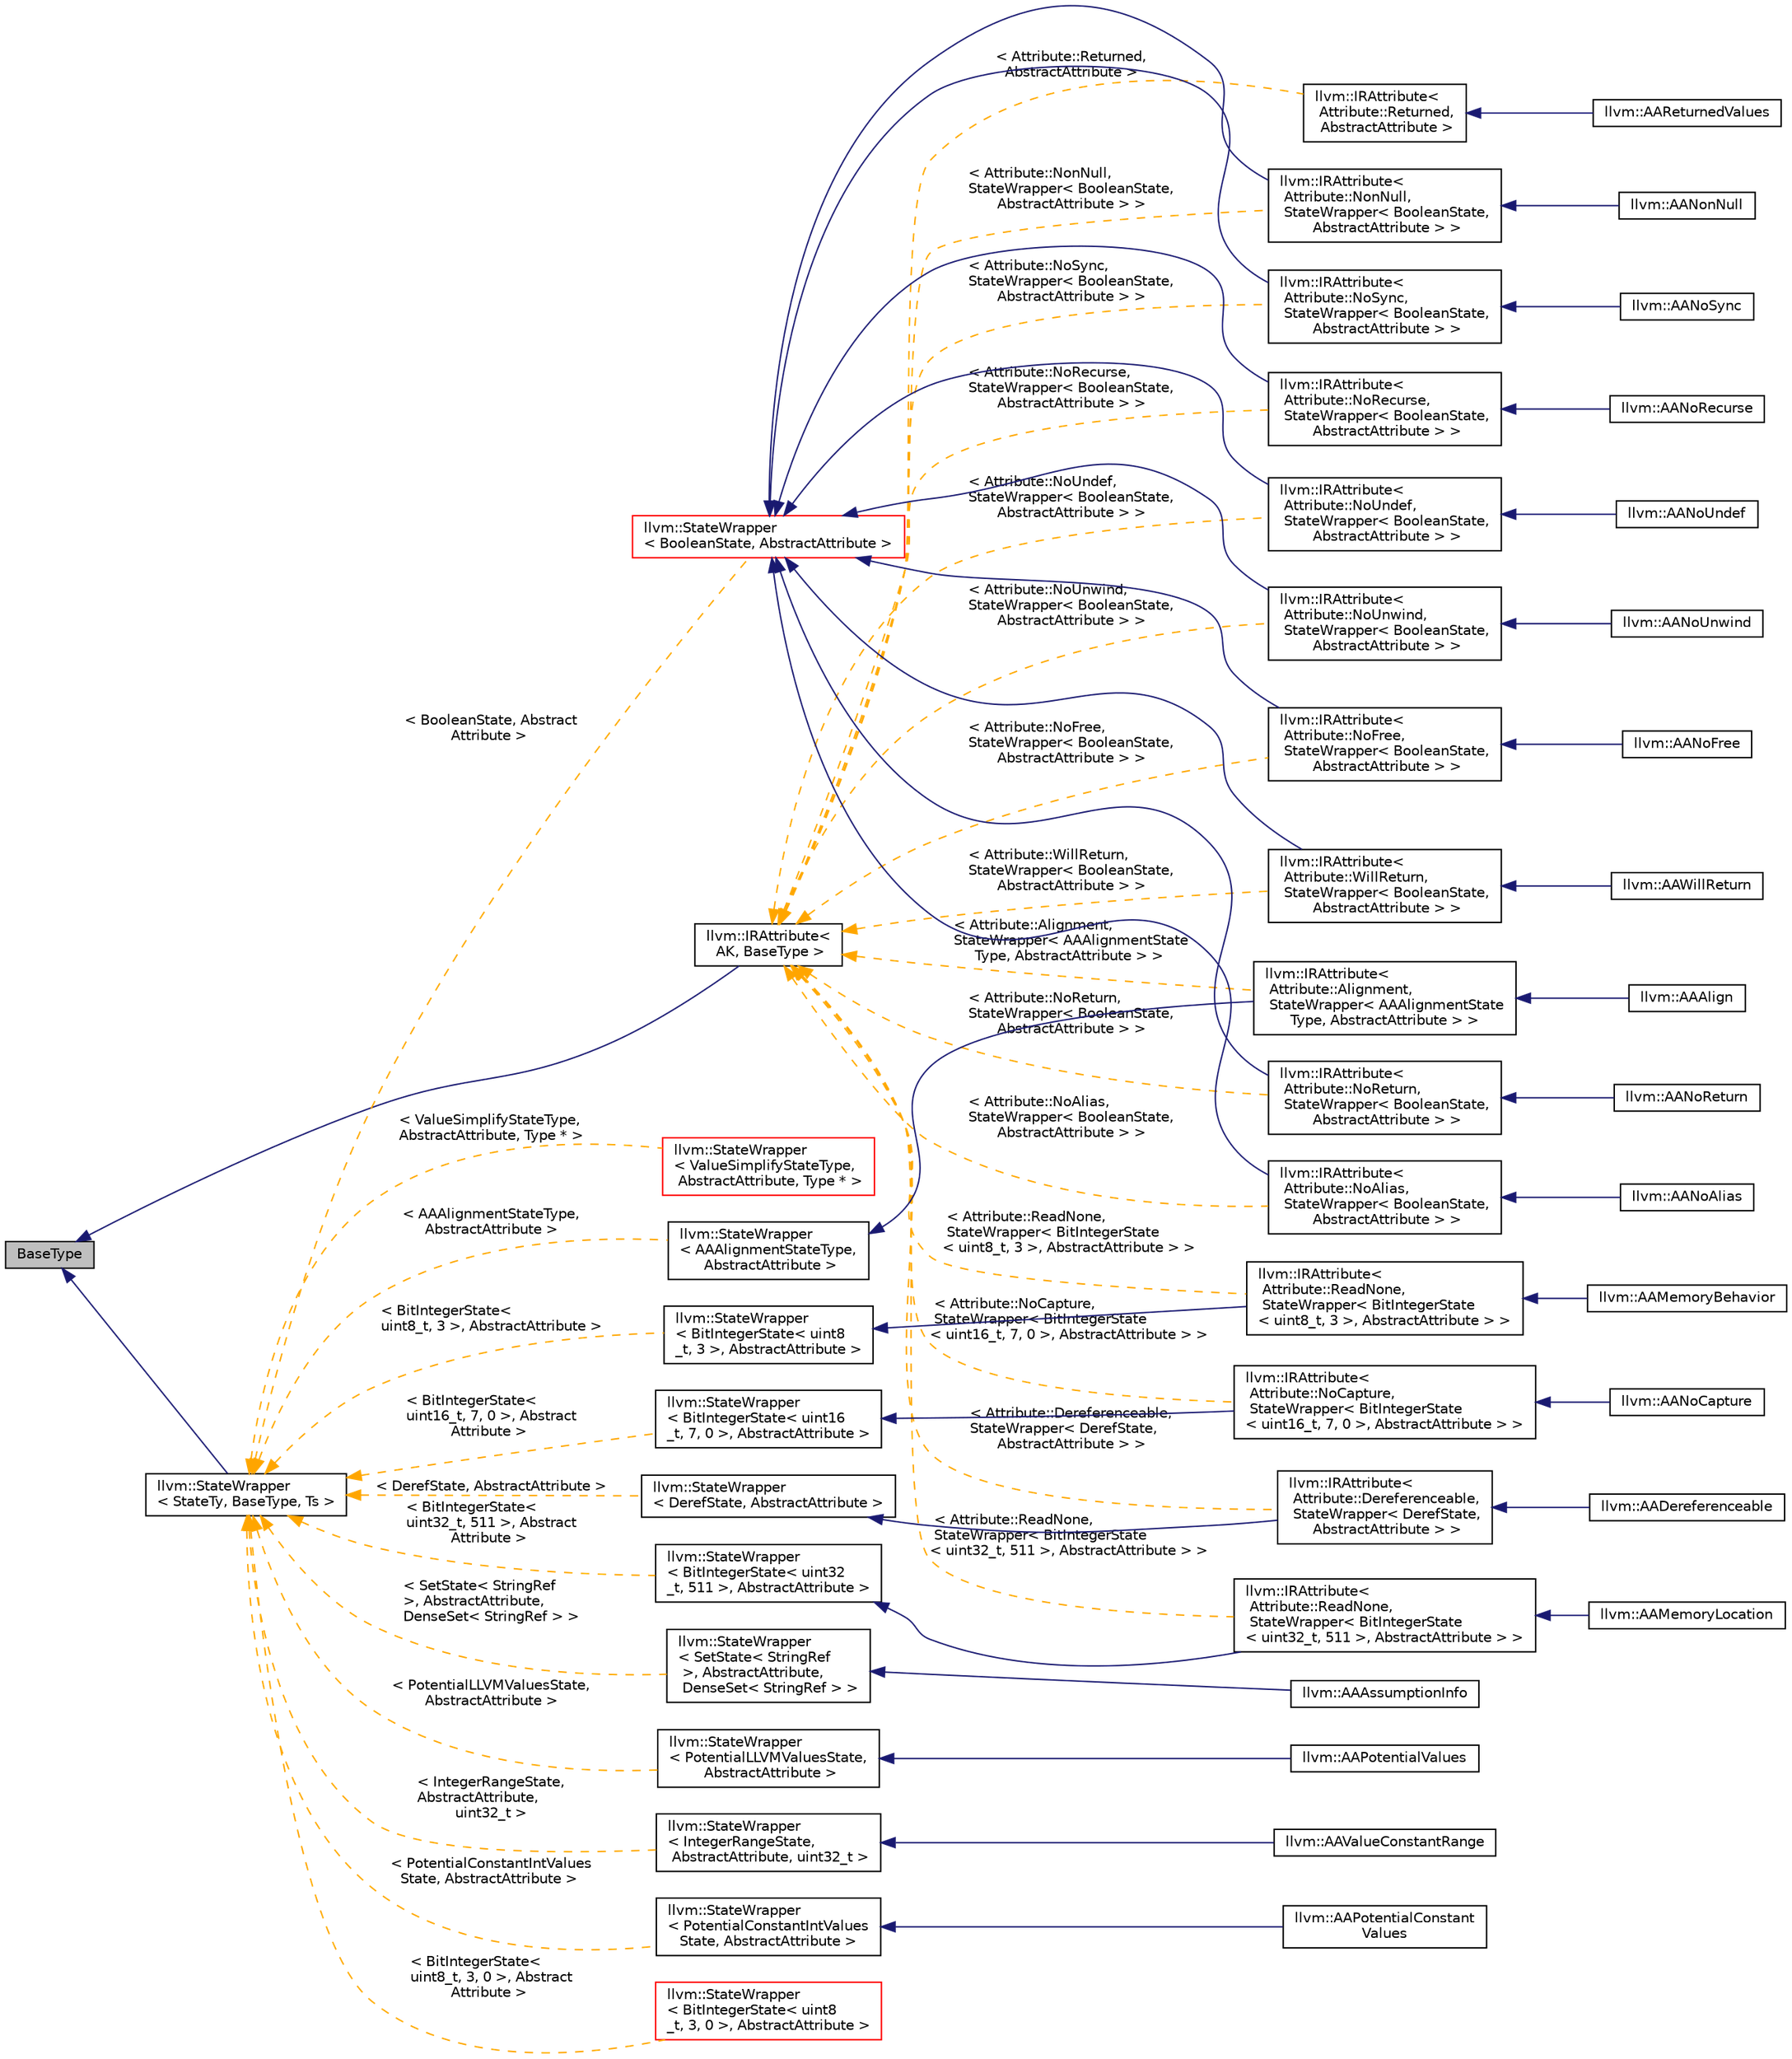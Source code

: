 digraph "BaseType"
{
 // LATEX_PDF_SIZE
  bgcolor="transparent";
  edge [fontname="Helvetica",fontsize="10",labelfontname="Helvetica",labelfontsize="10"];
  node [fontname="Helvetica",fontsize="10",shape=record];
  rankdir="LR";
  Node1 [label="BaseType",height=0.2,width=0.4,color="black", fillcolor="grey75", style="filled", fontcolor="black",tooltip=" "];
  Node1 -> Node2 [dir="back",color="midnightblue",fontsize="10",style="solid",fontname="Helvetica"];
  Node2 [label="llvm::IRAttribute\<\l AK, BaseType \>",height=0.2,width=0.4,color="black",URL="$structllvm_1_1IRAttribute.html",tooltip="Helper class that provides common functionality to manifest IR attributes."];
  Node2 -> Node3 [dir="back",color="orange",fontsize="10",style="dashed",label=" \< Attribute::NonNull,\l StateWrapper\< BooleanState,\l AbstractAttribute \> \>" ,fontname="Helvetica"];
  Node3 [label="llvm::IRAttribute\<\l Attribute::NonNull,\l StateWrapper\< BooleanState,\l AbstractAttribute \> \>",height=0.2,width=0.4,color="black",URL="$structllvm_1_1IRAttribute.html",tooltip=" "];
  Node3 -> Node4 [dir="back",color="midnightblue",fontsize="10",style="solid",fontname="Helvetica"];
  Node4 [label="llvm::AANonNull",height=0.2,width=0.4,color="black",URL="$structllvm_1_1AANonNull.html",tooltip="An abstract interface for all nonnull attributes."];
  Node2 -> Node5 [dir="back",color="orange",fontsize="10",style="dashed",label=" \< Attribute::ReadNone,\l StateWrapper\< BitIntegerState\l\< uint32_t, 511 \>, AbstractAttribute \> \>" ,fontname="Helvetica"];
  Node5 [label="llvm::IRAttribute\<\l Attribute::ReadNone,\l StateWrapper\< BitIntegerState\l\< uint32_t, 511 \>, AbstractAttribute \> \>",height=0.2,width=0.4,color="black",URL="$structllvm_1_1IRAttribute.html",tooltip=" "];
  Node5 -> Node6 [dir="back",color="midnightblue",fontsize="10",style="solid",fontname="Helvetica"];
  Node6 [label="llvm::AAMemoryLocation",height=0.2,width=0.4,color="black",URL="$structllvm_1_1AAMemoryLocation.html",tooltip="An abstract interface for all memory location attributes (readnone/argmemonly/inaccessiblememonly/ina..."];
  Node2 -> Node7 [dir="back",color="orange",fontsize="10",style="dashed",label=" \< Attribute::NoSync,\l StateWrapper\< BooleanState,\l AbstractAttribute \> \>" ,fontname="Helvetica"];
  Node7 [label="llvm::IRAttribute\<\l Attribute::NoSync,\l StateWrapper\< BooleanState,\l AbstractAttribute \> \>",height=0.2,width=0.4,color="black",URL="$structllvm_1_1IRAttribute.html",tooltip=" "];
  Node7 -> Node8 [dir="back",color="midnightblue",fontsize="10",style="solid",fontname="Helvetica"];
  Node8 [label="llvm::AANoSync",height=0.2,width=0.4,color="black",URL="$structllvm_1_1AANoSync.html",tooltip=" "];
  Node2 -> Node9 [dir="back",color="orange",fontsize="10",style="dashed",label=" \< Attribute::NoRecurse,\l StateWrapper\< BooleanState,\l AbstractAttribute \> \>" ,fontname="Helvetica"];
  Node9 [label="llvm::IRAttribute\<\l Attribute::NoRecurse,\l StateWrapper\< BooleanState,\l AbstractAttribute \> \>",height=0.2,width=0.4,color="black",URL="$structllvm_1_1IRAttribute.html",tooltip=" "];
  Node9 -> Node10 [dir="back",color="midnightblue",fontsize="10",style="solid",fontname="Helvetica"];
  Node10 [label="llvm::AANoRecurse",height=0.2,width=0.4,color="black",URL="$structllvm_1_1AANoRecurse.html",tooltip="An abstract attribute for norecurse."];
  Node2 -> Node11 [dir="back",color="orange",fontsize="10",style="dashed",label=" \< Attribute::NoFree,\l StateWrapper\< BooleanState,\l AbstractAttribute \> \>" ,fontname="Helvetica"];
  Node11 [label="llvm::IRAttribute\<\l Attribute::NoFree,\l StateWrapper\< BooleanState,\l AbstractAttribute \> \>",height=0.2,width=0.4,color="black",URL="$structllvm_1_1IRAttribute.html",tooltip=" "];
  Node11 -> Node12 [dir="back",color="midnightblue",fontsize="10",style="solid",fontname="Helvetica"];
  Node12 [label="llvm::AANoFree",height=0.2,width=0.4,color="black",URL="$structllvm_1_1AANoFree.html",tooltip="An AbstractAttribute for nofree."];
  Node2 -> Node13 [dir="back",color="orange",fontsize="10",style="dashed",label=" \< Attribute::Alignment,\l StateWrapper\< AAAlignmentState\lType, AbstractAttribute \> \>" ,fontname="Helvetica"];
  Node13 [label="llvm::IRAttribute\<\l Attribute::Alignment,\l StateWrapper\< AAAlignmentState\lType, AbstractAttribute \> \>",height=0.2,width=0.4,color="black",URL="$structllvm_1_1IRAttribute.html",tooltip=" "];
  Node13 -> Node14 [dir="back",color="midnightblue",fontsize="10",style="solid",fontname="Helvetica"];
  Node14 [label="llvm::AAAlign",height=0.2,width=0.4,color="black",URL="$structllvm_1_1AAAlign.html",tooltip="An abstract interface for all align attributes."];
  Node2 -> Node15 [dir="back",color="orange",fontsize="10",style="dashed",label=" \< Attribute::Dereferenceable,\l StateWrapper\< DerefState,\l AbstractAttribute \> \>" ,fontname="Helvetica"];
  Node15 [label="llvm::IRAttribute\<\l Attribute::Dereferenceable,\l StateWrapper\< DerefState,\l AbstractAttribute \> \>",height=0.2,width=0.4,color="black",URL="$structllvm_1_1IRAttribute.html",tooltip=" "];
  Node15 -> Node16 [dir="back",color="midnightblue",fontsize="10",style="solid",fontname="Helvetica"];
  Node16 [label="llvm::AADereferenceable",height=0.2,width=0.4,color="black",URL="$structllvm_1_1AADereferenceable.html",tooltip="An abstract interface for all dereferenceable attribute."];
  Node2 -> Node17 [dir="back",color="orange",fontsize="10",style="dashed",label=" \< Attribute::ReadNone,\l StateWrapper\< BitIntegerState\l\< uint8_t, 3 \>, AbstractAttribute \> \>" ,fontname="Helvetica"];
  Node17 [label="llvm::IRAttribute\<\l Attribute::ReadNone,\l StateWrapper\< BitIntegerState\l\< uint8_t, 3 \>, AbstractAttribute \> \>",height=0.2,width=0.4,color="black",URL="$structllvm_1_1IRAttribute.html",tooltip=" "];
  Node17 -> Node18 [dir="back",color="midnightblue",fontsize="10",style="solid",fontname="Helvetica"];
  Node18 [label="llvm::AAMemoryBehavior",height=0.2,width=0.4,color="black",URL="$structllvm_1_1AAMemoryBehavior.html",tooltip="An abstract interface for memory access kind related attributes (readnone/readonly/writeonly)."];
  Node2 -> Node19 [dir="back",color="orange",fontsize="10",style="dashed",label=" \< Attribute::NoReturn,\l StateWrapper\< BooleanState,\l AbstractAttribute \> \>" ,fontname="Helvetica"];
  Node19 [label="llvm::IRAttribute\<\l Attribute::NoReturn,\l StateWrapper\< BooleanState,\l AbstractAttribute \> \>",height=0.2,width=0.4,color="black",URL="$structllvm_1_1IRAttribute.html",tooltip=" "];
  Node19 -> Node20 [dir="back",color="midnightblue",fontsize="10",style="solid",fontname="Helvetica"];
  Node20 [label="llvm::AANoReturn",height=0.2,width=0.4,color="black",URL="$structllvm_1_1AANoReturn.html",tooltip="An AbstractAttribute for noreturn."];
  Node2 -> Node21 [dir="back",color="orange",fontsize="10",style="dashed",label=" \< Attribute::NoUndef,\l StateWrapper\< BooleanState,\l AbstractAttribute \> \>" ,fontname="Helvetica"];
  Node21 [label="llvm::IRAttribute\<\l Attribute::NoUndef,\l StateWrapper\< BooleanState,\l AbstractAttribute \> \>",height=0.2,width=0.4,color="black",URL="$structllvm_1_1IRAttribute.html",tooltip=" "];
  Node21 -> Node22 [dir="back",color="midnightblue",fontsize="10",style="solid",fontname="Helvetica"];
  Node22 [label="llvm::AANoUndef",height=0.2,width=0.4,color="black",URL="$structllvm_1_1AANoUndef.html",tooltip="An abstract interface for all noundef attributes."];
  Node2 -> Node23 [dir="back",color="orange",fontsize="10",style="dashed",label=" \< Attribute::NoAlias,\l StateWrapper\< BooleanState,\l AbstractAttribute \> \>" ,fontname="Helvetica"];
  Node23 [label="llvm::IRAttribute\<\l Attribute::NoAlias,\l StateWrapper\< BooleanState,\l AbstractAttribute \> \>",height=0.2,width=0.4,color="black",URL="$structllvm_1_1IRAttribute.html",tooltip=" "];
  Node23 -> Node24 [dir="back",color="midnightblue",fontsize="10",style="solid",fontname="Helvetica"];
  Node24 [label="llvm::AANoAlias",height=0.2,width=0.4,color="black",URL="$structllvm_1_1AANoAlias.html",tooltip="An abstract interface for all noalias attributes."];
  Node2 -> Node25 [dir="back",color="orange",fontsize="10",style="dashed",label=" \< Attribute::WillReturn,\l StateWrapper\< BooleanState,\l AbstractAttribute \> \>" ,fontname="Helvetica"];
  Node25 [label="llvm::IRAttribute\<\l Attribute::WillReturn,\l StateWrapper\< BooleanState,\l AbstractAttribute \> \>",height=0.2,width=0.4,color="black",URL="$structllvm_1_1IRAttribute.html",tooltip=" "];
  Node25 -> Node26 [dir="back",color="midnightblue",fontsize="10",style="solid",fontname="Helvetica"];
  Node26 [label="llvm::AAWillReturn",height=0.2,width=0.4,color="black",URL="$structllvm_1_1AAWillReturn.html",tooltip="An abstract attribute for willreturn."];
  Node2 -> Node27 [dir="back",color="orange",fontsize="10",style="dashed",label=" \< Attribute::NoCapture,\l StateWrapper\< BitIntegerState\l\< uint16_t, 7, 0 \>, AbstractAttribute \> \>" ,fontname="Helvetica"];
  Node27 [label="llvm::IRAttribute\<\l Attribute::NoCapture,\l StateWrapper\< BitIntegerState\l\< uint16_t, 7, 0 \>, AbstractAttribute \> \>",height=0.2,width=0.4,color="black",URL="$structllvm_1_1IRAttribute.html",tooltip=" "];
  Node27 -> Node28 [dir="back",color="midnightblue",fontsize="10",style="solid",fontname="Helvetica"];
  Node28 [label="llvm::AANoCapture",height=0.2,width=0.4,color="black",URL="$structllvm_1_1AANoCapture.html",tooltip="An abstract interface for all nocapture attributes."];
  Node2 -> Node29 [dir="back",color="orange",fontsize="10",style="dashed",label=" \< Attribute::NoUnwind,\l StateWrapper\< BooleanState,\l AbstractAttribute \> \>" ,fontname="Helvetica"];
  Node29 [label="llvm::IRAttribute\<\l Attribute::NoUnwind,\l StateWrapper\< BooleanState,\l AbstractAttribute \> \>",height=0.2,width=0.4,color="black",URL="$structllvm_1_1IRAttribute.html",tooltip=" "];
  Node29 -> Node30 [dir="back",color="midnightblue",fontsize="10",style="solid",fontname="Helvetica"];
  Node30 [label="llvm::AANoUnwind",height=0.2,width=0.4,color="black",URL="$structllvm_1_1AANoUnwind.html",tooltip=" "];
  Node2 -> Node31 [dir="back",color="orange",fontsize="10",style="dashed",label=" \< Attribute::Returned,\l AbstractAttribute \>" ,fontname="Helvetica"];
  Node31 [label="llvm::IRAttribute\<\l Attribute::Returned,\l AbstractAttribute \>",height=0.2,width=0.4,color="black",URL="$structllvm_1_1IRAttribute.html",tooltip=" "];
  Node31 -> Node32 [dir="back",color="midnightblue",fontsize="10",style="solid",fontname="Helvetica"];
  Node32 [label="llvm::AAReturnedValues",height=0.2,width=0.4,color="black",URL="$structllvm_1_1AAReturnedValues.html",tooltip="An abstract attribute for the returned values of a function."];
  Node1 -> Node33 [dir="back",color="midnightblue",fontsize="10",style="solid",fontname="Helvetica"];
  Node33 [label="llvm::StateWrapper\l\< StateTy, BaseType, Ts \>",height=0.2,width=0.4,color="black",URL="$structllvm_1_1StateWrapper.html",tooltip="Helper to tie a abstract state implementation to an abstract attribute."];
  Node33 -> Node34 [dir="back",color="orange",fontsize="10",style="dashed",label=" \< SetState\< StringRef\l \>, AbstractAttribute,\l DenseSet\< StringRef \> \>" ,fontname="Helvetica"];
  Node34 [label="llvm::StateWrapper\l\< SetState\< StringRef\l \>, AbstractAttribute,\l DenseSet\< StringRef \> \>",height=0.2,width=0.4,color="black",URL="$structllvm_1_1StateWrapper.html",tooltip=" "];
  Node34 -> Node35 [dir="back",color="midnightblue",fontsize="10",style="solid",fontname="Helvetica"];
  Node35 [label="llvm::AAAssumptionInfo",height=0.2,width=0.4,color="black",URL="$structllvm_1_1AAAssumptionInfo.html",tooltip="An abstract attribute for getting assumption information."];
  Node33 -> Node36 [dir="back",color="orange",fontsize="10",style="dashed",label=" \< BitIntegerState\<\l uint16_t, 7, 0 \>, Abstract\lAttribute \>" ,fontname="Helvetica"];
  Node36 [label="llvm::StateWrapper\l\< BitIntegerState\< uint16\l_t, 7, 0 \>, AbstractAttribute \>",height=0.2,width=0.4,color="black",URL="$structllvm_1_1StateWrapper.html",tooltip=" "];
  Node36 -> Node27 [dir="back",color="midnightblue",fontsize="10",style="solid",fontname="Helvetica"];
  Node33 -> Node37 [dir="back",color="orange",fontsize="10",style="dashed",label=" \< DerefState, AbstractAttribute \>" ,fontname="Helvetica"];
  Node37 [label="llvm::StateWrapper\l\< DerefState, AbstractAttribute \>",height=0.2,width=0.4,color="black",URL="$structllvm_1_1StateWrapper.html",tooltip=" "];
  Node37 -> Node15 [dir="back",color="midnightblue",fontsize="10",style="solid",fontname="Helvetica"];
  Node33 -> Node38 [dir="back",color="orange",fontsize="10",style="dashed",label=" \< BitIntegerState\<\l uint32_t, 511 \>, Abstract\lAttribute \>" ,fontname="Helvetica"];
  Node38 [label="llvm::StateWrapper\l\< BitIntegerState\< uint32\l_t, 511 \>, AbstractAttribute \>",height=0.2,width=0.4,color="black",URL="$structllvm_1_1StateWrapper.html",tooltip=" "];
  Node38 -> Node5 [dir="back",color="midnightblue",fontsize="10",style="solid",fontname="Helvetica"];
  Node33 -> Node39 [dir="back",color="orange",fontsize="10",style="dashed",label=" \< PotentialLLVMValuesState,\l AbstractAttribute \>" ,fontname="Helvetica"];
  Node39 [label="llvm::StateWrapper\l\< PotentialLLVMValuesState,\l AbstractAttribute \>",height=0.2,width=0.4,color="black",URL="$structllvm_1_1StateWrapper.html",tooltip=" "];
  Node39 -> Node40 [dir="back",color="midnightblue",fontsize="10",style="solid",fontname="Helvetica"];
  Node40 [label="llvm::AAPotentialValues",height=0.2,width=0.4,color="black",URL="$structllvm_1_1AAPotentialValues.html",tooltip=" "];
  Node33 -> Node41 [dir="back",color="orange",fontsize="10",style="dashed",label=" \< AAAlignmentStateType,\l AbstractAttribute \>" ,fontname="Helvetica"];
  Node41 [label="llvm::StateWrapper\l\< AAAlignmentStateType,\l AbstractAttribute \>",height=0.2,width=0.4,color="black",URL="$structllvm_1_1StateWrapper.html",tooltip=" "];
  Node41 -> Node13 [dir="back",color="midnightblue",fontsize="10",style="solid",fontname="Helvetica"];
  Node33 -> Node42 [dir="back",color="orange",fontsize="10",style="dashed",label=" \< BitIntegerState\<\l uint8_t, 3 \>, AbstractAttribute \>" ,fontname="Helvetica"];
  Node42 [label="llvm::StateWrapper\l\< BitIntegerState\< uint8\l_t, 3 \>, AbstractAttribute \>",height=0.2,width=0.4,color="black",URL="$structllvm_1_1StateWrapper.html",tooltip=" "];
  Node42 -> Node17 [dir="back",color="midnightblue",fontsize="10",style="solid",fontname="Helvetica"];
  Node33 -> Node43 [dir="back",color="orange",fontsize="10",style="dashed",label=" \< IntegerRangeState,\l AbstractAttribute,\l uint32_t \>" ,fontname="Helvetica"];
  Node43 [label="llvm::StateWrapper\l\< IntegerRangeState,\l AbstractAttribute, uint32_t \>",height=0.2,width=0.4,color="black",URL="$structllvm_1_1StateWrapper.html",tooltip=" "];
  Node43 -> Node44 [dir="back",color="midnightblue",fontsize="10",style="solid",fontname="Helvetica"];
  Node44 [label="llvm::AAValueConstantRange",height=0.2,width=0.4,color="black",URL="$structllvm_1_1AAValueConstantRange.html",tooltip="An abstract interface for range value analysis."];
  Node33 -> Node45 [dir="back",color="orange",fontsize="10",style="dashed",label=" \< PotentialConstantIntValues\lState, AbstractAttribute \>" ,fontname="Helvetica"];
  Node45 [label="llvm::StateWrapper\l\< PotentialConstantIntValues\lState, AbstractAttribute \>",height=0.2,width=0.4,color="black",URL="$structllvm_1_1StateWrapper.html",tooltip=" "];
  Node45 -> Node46 [dir="back",color="midnightblue",fontsize="10",style="solid",fontname="Helvetica"];
  Node46 [label="llvm::AAPotentialConstant\lValues",height=0.2,width=0.4,color="black",URL="$structllvm_1_1AAPotentialConstantValues.html",tooltip="An abstract interface for potential values analysis."];
  Node33 -> Node47 [dir="back",color="orange",fontsize="10",style="dashed",label=" \< BitIntegerState\<\l uint8_t, 3, 0 \>, Abstract\lAttribute \>" ,fontname="Helvetica"];
  Node47 [label="llvm::StateWrapper\l\< BitIntegerState\< uint8\l_t, 3, 0 \>, AbstractAttribute \>",height=0.2,width=0.4,color="red",URL="$structllvm_1_1StateWrapper.html",tooltip=" "];
  Node33 -> Node49 [dir="back",color="orange",fontsize="10",style="dashed",label=" \< ValueSimplifyStateType,\l AbstractAttribute, Type * \>" ,fontname="Helvetica"];
  Node49 [label="llvm::StateWrapper\l\< ValueSimplifyStateType,\l AbstractAttribute, Type * \>",height=0.2,width=0.4,color="red",URL="$structllvm_1_1StateWrapper.html",tooltip=" "];
  Node33 -> Node51 [dir="back",color="orange",fontsize="10",style="dashed",label=" \< BooleanState, Abstract\lAttribute \>" ,fontname="Helvetica"];
  Node51 [label="llvm::StateWrapper\l\< BooleanState, AbstractAttribute \>",height=0.2,width=0.4,color="red",URL="$structllvm_1_1StateWrapper.html",tooltip=" "];
  Node51 -> Node23 [dir="back",color="midnightblue",fontsize="10",style="solid",fontname="Helvetica"];
  Node51 -> Node11 [dir="back",color="midnightblue",fontsize="10",style="solid",fontname="Helvetica"];
  Node51 -> Node3 [dir="back",color="midnightblue",fontsize="10",style="solid",fontname="Helvetica"];
  Node51 -> Node9 [dir="back",color="midnightblue",fontsize="10",style="solid",fontname="Helvetica"];
  Node51 -> Node19 [dir="back",color="midnightblue",fontsize="10",style="solid",fontname="Helvetica"];
  Node51 -> Node7 [dir="back",color="midnightblue",fontsize="10",style="solid",fontname="Helvetica"];
  Node51 -> Node21 [dir="back",color="midnightblue",fontsize="10",style="solid",fontname="Helvetica"];
  Node51 -> Node29 [dir="back",color="midnightblue",fontsize="10",style="solid",fontname="Helvetica"];
  Node51 -> Node25 [dir="back",color="midnightblue",fontsize="10",style="solid",fontname="Helvetica"];
}
